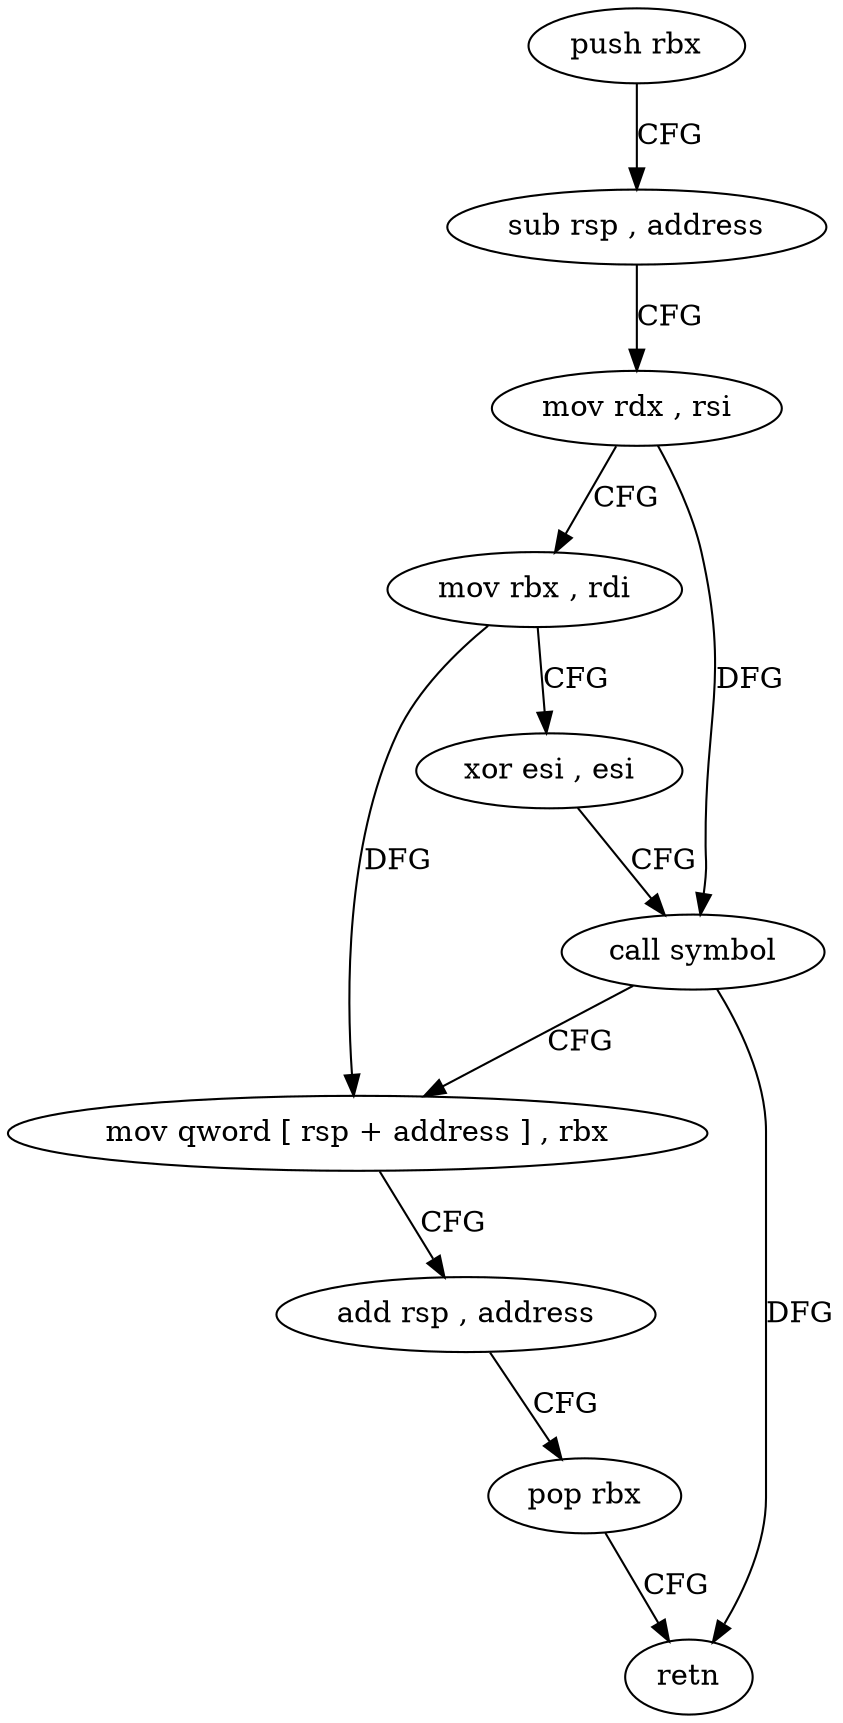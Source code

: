 digraph "func" {
"4290736" [label = "push rbx" ]
"4290737" [label = "sub rsp , address" ]
"4290741" [label = "mov rdx , rsi" ]
"4290744" [label = "mov rbx , rdi" ]
"4290747" [label = "xor esi , esi" ]
"4290749" [label = "call symbol" ]
"4290754" [label = "mov qword [ rsp + address ] , rbx" ]
"4290759" [label = "add rsp , address" ]
"4290763" [label = "pop rbx" ]
"4290764" [label = "retn" ]
"4290736" -> "4290737" [ label = "CFG" ]
"4290737" -> "4290741" [ label = "CFG" ]
"4290741" -> "4290744" [ label = "CFG" ]
"4290741" -> "4290749" [ label = "DFG" ]
"4290744" -> "4290747" [ label = "CFG" ]
"4290744" -> "4290754" [ label = "DFG" ]
"4290747" -> "4290749" [ label = "CFG" ]
"4290749" -> "4290754" [ label = "CFG" ]
"4290749" -> "4290764" [ label = "DFG" ]
"4290754" -> "4290759" [ label = "CFG" ]
"4290759" -> "4290763" [ label = "CFG" ]
"4290763" -> "4290764" [ label = "CFG" ]
}

